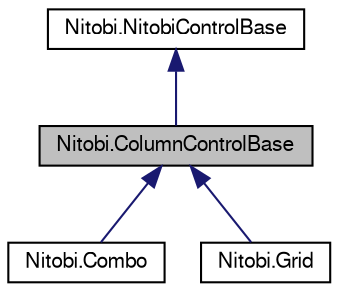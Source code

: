 digraph G
{
  bgcolor="transparent";
  edge [fontname="FreeSans",fontsize=10,labelfontname="FreeSans",labelfontsize=10];
  node [fontname="FreeSans",fontsize=10,shape=record];
  Node1 [label="Nitobi.ColumnControlBase",height=0.2,width=0.4,color="black", fillcolor="grey75", style="filled" fontcolor="black"];
  Node2 -> Node1 [dir=back,color="midnightblue",fontsize=10,style="solid",fontname="FreeSans"];
  Node2 [label="Nitobi.NitobiControlBase",height=0.2,width=0.4,color="black",URL="$class_nitobi_1_1_nitobi_control_base.html"];
  Node1 -> Node3 [dir=back,color="midnightblue",fontsize=10,style="solid",fontname="FreeSans"];
  Node3 [label="Nitobi.Combo",height=0.2,width=0.4,color="black",URL="$class_nitobi_1_1_combo.html"];
  Node1 -> Node4 [dir=back,color="midnightblue",fontsize=10,style="solid",fontname="FreeSans"];
  Node4 [label="Nitobi.Grid",height=0.2,width=0.4,color="black",URL="$class_nitobi_1_1_grid.html"];
}
